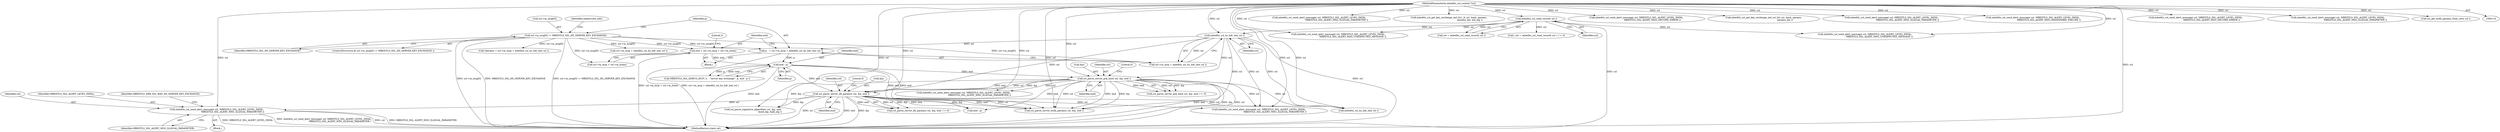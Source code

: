 digraph "0_mbedtls_a1098f81c252b317ad34ea978aea2bc47760b215@API" {
"1000373" [label="(Call,mbedtls_ssl_send_alert_message( ssl, MBEDTLS_SSL_ALERT_LEVEL_FATAL,\n                                            MBEDTLS_SSL_ALERT_MSG_ILLEGAL_PARAMETER ))"];
"1000363" [label="(Call,ssl_parse_server_dh_params( ssl, &p, end ))"];
"1000274" [label="(Call,mbedtls_ssl_hs_hdr_len( ssl ))"];
"1000205" [label="(Call,mbedtls_ssl_read_record( ssl ))"];
"1000111" [label="(MethodParameterIn,mbedtls_ssl_context *ssl)"];
"1000319" [label="(Call,ssl_parse_server_psk_hint( ssl, &p, end ))"];
"1000289" [label="(Call,end - p)"];
"1000276" [label="(Call,end = ssl->in_msg + ssl->in_hslen)"];
"1000232" [label="(Call,ssl->in_msg[0] != MBEDTLS_SSL_HS_SERVER_KEY_EXCHANGE)"];
"1000268" [label="(Call,p   = ssl->in_msg + mbedtls_ssl_hs_hdr_len( ssl ))"];
"1000205" [label="(Call,mbedtls_ssl_read_record( ssl ))"];
"1000268" [label="(Call,p   = ssl->in_msg + mbedtls_ssl_hs_hdr_len( ssl ))"];
"1000368" [label="(Literal,0)"];
"1000447" [label="(Call,mbedtls_ssl_send_alert_message( ssl, MBEDTLS_SSL_ALERT_LEVEL_FATAL,\n                                            MBEDTLS_SSL_ALERT_MSG_ILLEGAL_PARAMETER ))"];
"1000269" [label="(Identifier,p)"];
"1000274" [label="(Call,mbedtls_ssl_hs_hdr_len( ssl ))"];
"1000369" [label="(Block,)"];
"1000528" [label="(Call,mbedtls_ssl_send_alert_message( ssl, MBEDTLS_SSL_ALERT_LEVEL_FATAL,\n                                                MBEDTLS_SSL_ALERT_MSG_ILLEGAL_PARAMETER ))"];
"1000401" [label="(Call,ssl_parse_server_ecdh_params( ssl, &p, end ))"];
"1000647" [label="(Call,mbedtls_ssl_get_key_exchange_md_tls1_2( ssl, hash, params,\n                                                          params_len, md_alg ))"];
"1000321" [label="(Call,&p)"];
"1000499" [label="(Call,ssl_parse_signature_algorithm( ssl, &p, end,\n                                               &md_alg, &pk_alg ))"];
"1000275" [label="(Identifier,ssl)"];
"1000362" [label="(Call,ssl_parse_server_dh_params( ssl, &p, end ) != 0)"];
"1000318" [label="(Call,ssl_parse_server_psk_hint( ssl, &p, end ) != 0)"];
"1000365" [label="(Call,&p)"];
"1000203" [label="(Call,ret = mbedtls_ssl_read_record( ssl ))"];
"1000278" [label="(Call,ssl->in_msg + ssl->in_hslen)"];
"1000373" [label="(Call,mbedtls_ssl_send_alert_message( ssl, MBEDTLS_SSL_ALERT_LEVEL_FATAL,\n                                            MBEDTLS_SSL_ALERT_MSG_ILLEGAL_PARAMETER ))"];
"1000320" [label="(Identifier,ssl)"];
"1000367" [label="(Identifier,end)"];
"1000604" [label="(Call,mbedtls_ssl_send_alert_message( ssl, MBEDTLS_SSL_ALERT_LEVEL_FATAL,\n                                            MBEDTLS_SSL_ALERT_MSG_DECODE_ERROR ))"];
"1000364" [label="(Identifier,ssl)"];
"1000206" [label="(Identifier,ssl)"];
"1000270" [label="(Call,ssl->in_msg + mbedtls_ssl_hs_hdr_len( ssl ))"];
"1000225" [label="(Call,mbedtls_ssl_send_alert_message( ssl, MBEDTLS_SSL_ALERT_LEVEL_FATAL,\n                                        MBEDTLS_SSL_ALERT_MSG_UNEXPECTED_MESSAGE ))"];
"1000277" [label="(Identifier,end)"];
"1000625" [label="(Call,mbedtls_ssl_get_key_exchange_md_ssl_tls( ssl, hash, params,\n                                                           params_len ))"];
"1000323" [label="(Identifier,end)"];
"1000233" [label="(Call,ssl->in_msg[0])"];
"1000202" [label="(Call,( ret = mbedtls_ssl_read_record( ssl ) ) != 0)"];
"1000476" [label="(Call,*params = ssl->in_msg + mbedtls_ssl_hs_hdr_len( ssl ))"];
"1000411" [label="(Call,mbedtls_ssl_send_alert_message( ssl, MBEDTLS_SSL_ALERT_LEVEL_FATAL,\n                                            MBEDTLS_SSL_ALERT_MSG_ILLEGAL_PARAMETER ))"];
"1000378" [label="(Identifier,MBEDTLS_ERR_SSL_BAD_HS_SERVER_KEY_EXCHANGE)"];
"1000262" [label="(Call,mbedtls_ssl_send_alert_message( ssl, MBEDTLS_SSL_ALERT_LEVEL_FATAL,\n                                        MBEDTLS_SSL_ALERT_MSG_UNEXPECTED_MESSAGE ))"];
"1000180" [label="(Call,mbedtls_ssl_send_alert_message( ssl, MBEDTLS_SSL_ALERT_LEVEL_FATAL,\n                                            MBEDTLS_SSL_ALERT_MSG_HANDSHAKE_FAILURE ))"];
"1000324" [label="(Literal,0)"];
"1000112" [label="(Block,)"];
"1000435" [label="(Call,end - p)"];
"1000244" [label="(Identifier,ciphersuite_info)"];
"1000374" [label="(Identifier,ssl)"];
"1000285" [label="(Call,MBEDTLS_SSL_DEBUG_BUF( 3,   \"server key exchange\", p, end - p ))"];
"1000276" [label="(Call,end = ssl->in_msg + ssl->in_hslen)"];
"1000478" [label="(Call,ssl->in_msg + mbedtls_ssl_hs_hdr_len( ssl ))"];
"1000289" [label="(Call,end - p)"];
"1000363" [label="(Call,ssl_parse_server_dh_params( ssl, &p, end ))"];
"1000290" [label="(Identifier,end)"];
"1000329" [label="(Call,mbedtls_ssl_send_alert_message( ssl, MBEDTLS_SSL_ALERT_LEVEL_FATAL,\n                                            MBEDTLS_SSL_ALERT_MSG_ILLEGAL_PARAMETER ))"];
"1000232" [label="(Call,ssl->in_msg[0] != MBEDTLS_SSL_HS_SERVER_KEY_EXCHANGE)"];
"1000238" [label="(Identifier,MBEDTLS_SSL_HS_SERVER_KEY_EXCHANGE)"];
"1000760" [label="(MethodReturn,static int)"];
"1000291" [label="(Identifier,p)"];
"1000319" [label="(Call,ssl_parse_server_psk_hint( ssl, &p, end ))"];
"1000231" [label="(ControlStructure,if( ssl->in_msg[0] != MBEDTLS_SSL_HS_SERVER_KEY_EXCHANGE ))"];
"1000286" [label="(Literal,3)"];
"1000482" [label="(Call,mbedtls_ssl_hs_hdr_len( ssl ))"];
"1000375" [label="(Identifier,MBEDTLS_SSL_ALERT_LEVEL_FATAL)"];
"1000376" [label="(Identifier,MBEDTLS_SSL_ALERT_MSG_ILLEGAL_PARAMETER)"];
"1000574" [label="(Call,mbedtls_ssl_send_alert_message( ssl, MBEDTLS_SSL_ALERT_LEVEL_FATAL,\n                                            MBEDTLS_SSL_ALERT_MSG_DECODE_ERROR ))"];
"1000513" [label="(Call,mbedtls_ssl_send_alert_message( ssl, MBEDTLS_SSL_ALERT_LEVEL_FATAL,\n                                                MBEDTLS_SSL_ALERT_MSG_ILLEGAL_PARAMETER ))"];
"1000111" [label="(MethodParameterIn,mbedtls_ssl_context *ssl)"];
"1000172" [label="(Call,ssl_get_ecdh_params_from_cert( ssl ))"];
"1000373" -> "1000369"  [label="AST: "];
"1000373" -> "1000376"  [label="CFG: "];
"1000374" -> "1000373"  [label="AST: "];
"1000375" -> "1000373"  [label="AST: "];
"1000376" -> "1000373"  [label="AST: "];
"1000378" -> "1000373"  [label="CFG: "];
"1000373" -> "1000760"  [label="DDG: MBEDTLS_SSL_ALERT_MSG_ILLEGAL_PARAMETER"];
"1000373" -> "1000760"  [label="DDG: MBEDTLS_SSL_ALERT_LEVEL_FATAL"];
"1000373" -> "1000760"  [label="DDG: mbedtls_ssl_send_alert_message( ssl, MBEDTLS_SSL_ALERT_LEVEL_FATAL,\n                                            MBEDTLS_SSL_ALERT_MSG_ILLEGAL_PARAMETER )"];
"1000373" -> "1000760"  [label="DDG: ssl"];
"1000363" -> "1000373"  [label="DDG: ssl"];
"1000111" -> "1000373"  [label="DDG: ssl"];
"1000363" -> "1000362"  [label="AST: "];
"1000363" -> "1000367"  [label="CFG: "];
"1000364" -> "1000363"  [label="AST: "];
"1000365" -> "1000363"  [label="AST: "];
"1000367" -> "1000363"  [label="AST: "];
"1000368" -> "1000363"  [label="CFG: "];
"1000363" -> "1000760"  [label="DDG: &p"];
"1000363" -> "1000760"  [label="DDG: ssl"];
"1000363" -> "1000760"  [label="DDG: end"];
"1000363" -> "1000362"  [label="DDG: ssl"];
"1000363" -> "1000362"  [label="DDG: &p"];
"1000363" -> "1000362"  [label="DDG: end"];
"1000274" -> "1000363"  [label="DDG: ssl"];
"1000319" -> "1000363"  [label="DDG: ssl"];
"1000319" -> "1000363"  [label="DDG: &p"];
"1000319" -> "1000363"  [label="DDG: end"];
"1000111" -> "1000363"  [label="DDG: ssl"];
"1000289" -> "1000363"  [label="DDG: end"];
"1000363" -> "1000401"  [label="DDG: ssl"];
"1000363" -> "1000401"  [label="DDG: &p"];
"1000363" -> "1000401"  [label="DDG: end"];
"1000363" -> "1000435"  [label="DDG: end"];
"1000363" -> "1000447"  [label="DDG: ssl"];
"1000363" -> "1000482"  [label="DDG: ssl"];
"1000363" -> "1000499"  [label="DDG: &p"];
"1000274" -> "1000270"  [label="AST: "];
"1000274" -> "1000275"  [label="CFG: "];
"1000275" -> "1000274"  [label="AST: "];
"1000270" -> "1000274"  [label="CFG: "];
"1000274" -> "1000760"  [label="DDG: ssl"];
"1000274" -> "1000268"  [label="DDG: ssl"];
"1000274" -> "1000270"  [label="DDG: ssl"];
"1000205" -> "1000274"  [label="DDG: ssl"];
"1000111" -> "1000274"  [label="DDG: ssl"];
"1000274" -> "1000319"  [label="DDG: ssl"];
"1000274" -> "1000401"  [label="DDG: ssl"];
"1000274" -> "1000447"  [label="DDG: ssl"];
"1000274" -> "1000482"  [label="DDG: ssl"];
"1000205" -> "1000203"  [label="AST: "];
"1000205" -> "1000206"  [label="CFG: "];
"1000206" -> "1000205"  [label="AST: "];
"1000203" -> "1000205"  [label="CFG: "];
"1000205" -> "1000760"  [label="DDG: ssl"];
"1000205" -> "1000202"  [label="DDG: ssl"];
"1000205" -> "1000203"  [label="DDG: ssl"];
"1000111" -> "1000205"  [label="DDG: ssl"];
"1000205" -> "1000225"  [label="DDG: ssl"];
"1000205" -> "1000262"  [label="DDG: ssl"];
"1000111" -> "1000110"  [label="AST: "];
"1000111" -> "1000760"  [label="DDG: ssl"];
"1000111" -> "1000172"  [label="DDG: ssl"];
"1000111" -> "1000180"  [label="DDG: ssl"];
"1000111" -> "1000225"  [label="DDG: ssl"];
"1000111" -> "1000262"  [label="DDG: ssl"];
"1000111" -> "1000319"  [label="DDG: ssl"];
"1000111" -> "1000329"  [label="DDG: ssl"];
"1000111" -> "1000401"  [label="DDG: ssl"];
"1000111" -> "1000411"  [label="DDG: ssl"];
"1000111" -> "1000447"  [label="DDG: ssl"];
"1000111" -> "1000482"  [label="DDG: ssl"];
"1000111" -> "1000499"  [label="DDG: ssl"];
"1000111" -> "1000513"  [label="DDG: ssl"];
"1000111" -> "1000528"  [label="DDG: ssl"];
"1000111" -> "1000574"  [label="DDG: ssl"];
"1000111" -> "1000604"  [label="DDG: ssl"];
"1000111" -> "1000625"  [label="DDG: ssl"];
"1000111" -> "1000647"  [label="DDG: ssl"];
"1000319" -> "1000318"  [label="AST: "];
"1000319" -> "1000323"  [label="CFG: "];
"1000320" -> "1000319"  [label="AST: "];
"1000321" -> "1000319"  [label="AST: "];
"1000323" -> "1000319"  [label="AST: "];
"1000324" -> "1000319"  [label="CFG: "];
"1000319" -> "1000760"  [label="DDG: end"];
"1000319" -> "1000760"  [label="DDG: &p"];
"1000319" -> "1000760"  [label="DDG: ssl"];
"1000319" -> "1000318"  [label="DDG: ssl"];
"1000319" -> "1000318"  [label="DDG: &p"];
"1000319" -> "1000318"  [label="DDG: end"];
"1000289" -> "1000319"  [label="DDG: end"];
"1000319" -> "1000329"  [label="DDG: ssl"];
"1000319" -> "1000401"  [label="DDG: ssl"];
"1000319" -> "1000401"  [label="DDG: &p"];
"1000319" -> "1000401"  [label="DDG: end"];
"1000319" -> "1000435"  [label="DDG: end"];
"1000319" -> "1000447"  [label="DDG: ssl"];
"1000319" -> "1000482"  [label="DDG: ssl"];
"1000319" -> "1000499"  [label="DDG: &p"];
"1000289" -> "1000285"  [label="AST: "];
"1000289" -> "1000291"  [label="CFG: "];
"1000290" -> "1000289"  [label="AST: "];
"1000291" -> "1000289"  [label="AST: "];
"1000285" -> "1000289"  [label="CFG: "];
"1000289" -> "1000760"  [label="DDG: end"];
"1000289" -> "1000285"  [label="DDG: p"];
"1000289" -> "1000285"  [label="DDG: end"];
"1000276" -> "1000289"  [label="DDG: end"];
"1000268" -> "1000289"  [label="DDG: p"];
"1000289" -> "1000401"  [label="DDG: end"];
"1000289" -> "1000435"  [label="DDG: end"];
"1000276" -> "1000112"  [label="AST: "];
"1000276" -> "1000278"  [label="CFG: "];
"1000277" -> "1000276"  [label="AST: "];
"1000278" -> "1000276"  [label="AST: "];
"1000286" -> "1000276"  [label="CFG: "];
"1000276" -> "1000760"  [label="DDG: ssl->in_msg + ssl->in_hslen"];
"1000232" -> "1000276"  [label="DDG: ssl->in_msg[0]"];
"1000232" -> "1000231"  [label="AST: "];
"1000232" -> "1000238"  [label="CFG: "];
"1000233" -> "1000232"  [label="AST: "];
"1000238" -> "1000232"  [label="AST: "];
"1000244" -> "1000232"  [label="CFG: "];
"1000269" -> "1000232"  [label="CFG: "];
"1000232" -> "1000760"  [label="DDG: ssl->in_msg[0]"];
"1000232" -> "1000760"  [label="DDG: MBEDTLS_SSL_HS_SERVER_KEY_EXCHANGE"];
"1000232" -> "1000760"  [label="DDG: ssl->in_msg[0] != MBEDTLS_SSL_HS_SERVER_KEY_EXCHANGE"];
"1000232" -> "1000268"  [label="DDG: ssl->in_msg[0]"];
"1000232" -> "1000270"  [label="DDG: ssl->in_msg[0]"];
"1000232" -> "1000278"  [label="DDG: ssl->in_msg[0]"];
"1000232" -> "1000476"  [label="DDG: ssl->in_msg[0]"];
"1000232" -> "1000478"  [label="DDG: ssl->in_msg[0]"];
"1000268" -> "1000112"  [label="AST: "];
"1000268" -> "1000270"  [label="CFG: "];
"1000269" -> "1000268"  [label="AST: "];
"1000270" -> "1000268"  [label="AST: "];
"1000277" -> "1000268"  [label="CFG: "];
"1000268" -> "1000760"  [label="DDG: ssl->in_msg + mbedtls_ssl_hs_hdr_len( ssl )"];
}
